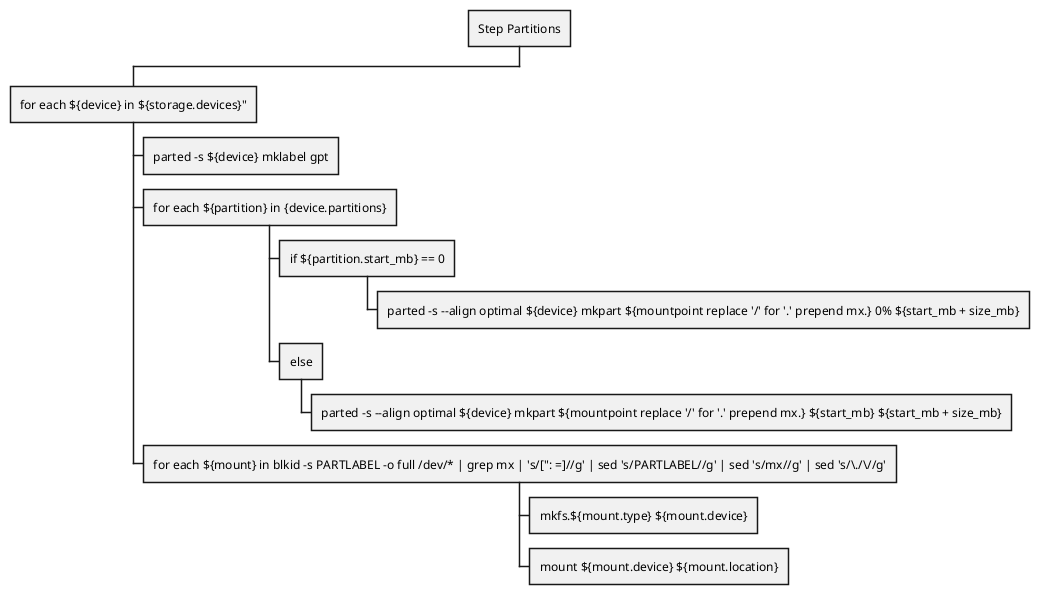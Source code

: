 @startwbs
* Step Partitions
** for each ${device} in ${storage.devices}"
*** parted -s ${device} mklabel gpt
*** for each ${partition} in {device.partitions}
**** if ${partition.start_mb} == 0
***** parted -s --align optimal ${device} mkpart ${mountpoint replace '/' for '.' prepend mx.} 0% ${start_mb + size_mb}
**** else
***** parted -s --align optimal ${device} mkpart ${mountpoint replace '/' for '.' prepend mx.} ${start_mb} ${start_mb + size_mb}
*** for each ${mount} in blkid -s PARTLABEL -o full /dev/* | grep mx | 's/[": =]~//g' | sed 's/PARTLABEL~//g' | sed 's/mx~//g' | sed 's/\./\//g'
**** mkfs.${mount.type} ${mount.device}
**** mount ${mount.device} ${mount.location}
@endwbs